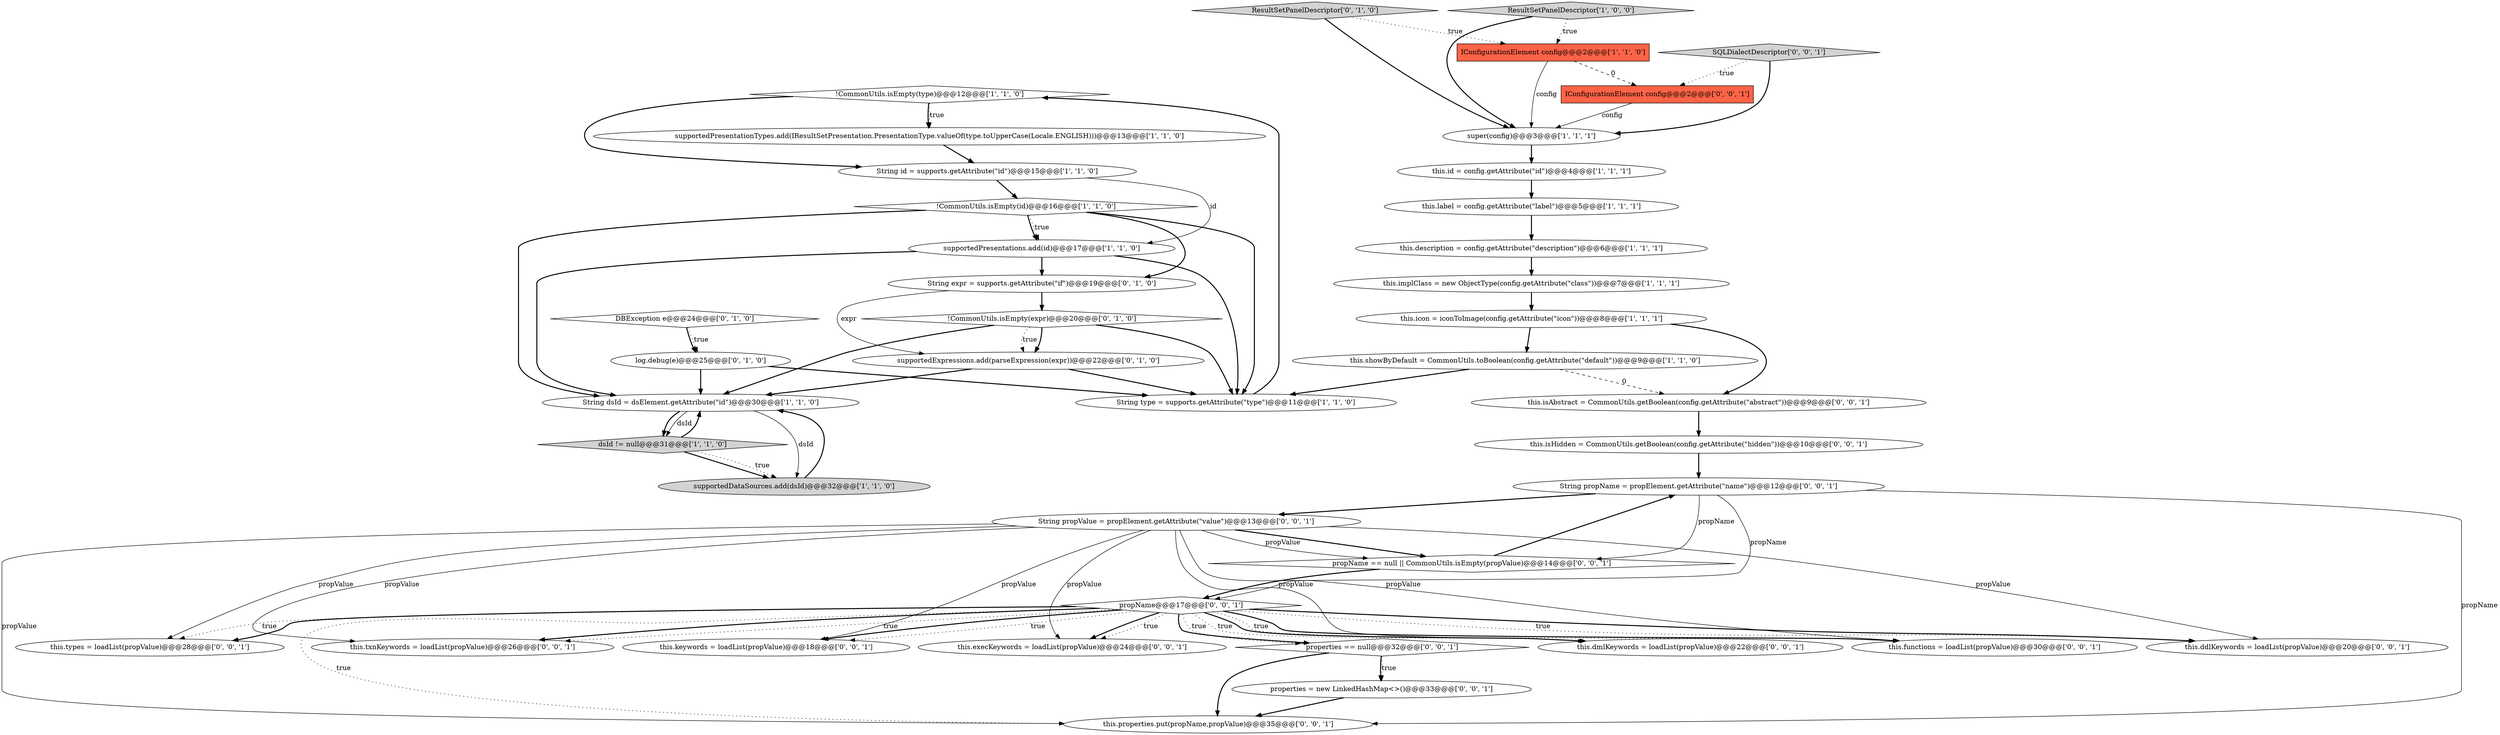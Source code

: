 digraph {
7 [style = filled, label = "!CommonUtils.isEmpty(type)@@@12@@@['1', '1', '0']", fillcolor = white, shape = diamond image = "AAA0AAABBB1BBB"];
18 [style = filled, label = "ResultSetPanelDescriptor['0', '1', '0']", fillcolor = lightgray, shape = diamond image = "AAA0AAABBB2BBB"];
1 [style = filled, label = "this.implClass = new ObjectType(config.getAttribute(\"class\"))@@@7@@@['1', '1', '1']", fillcolor = white, shape = ellipse image = "AAA0AAABBB1BBB"];
14 [style = filled, label = "supportedPresentationTypes.add(IResultSetPresentation.PresentationType.valueOf(type.toUpperCase(Locale.ENGLISH)))@@@13@@@['1', '1', '0']", fillcolor = white, shape = ellipse image = "AAA0AAABBB1BBB"];
11 [style = filled, label = "supportedPresentations.add(id)@@@17@@@['1', '1', '0']", fillcolor = white, shape = ellipse image = "AAA0AAABBB1BBB"];
24 [style = filled, label = "String propName = propElement.getAttribute(\"name\")@@@12@@@['0', '0', '1']", fillcolor = white, shape = ellipse image = "AAA0AAABBB3BBB"];
30 [style = filled, label = "properties == null@@@32@@@['0', '0', '1']", fillcolor = white, shape = diamond image = "AAA0AAABBB3BBB"];
34 [style = filled, label = "propName == null || CommonUtils.isEmpty(propValue)@@@14@@@['0', '0', '1']", fillcolor = white, shape = diamond image = "AAA0AAABBB3BBB"];
28 [style = filled, label = "this.isHidden = CommonUtils.getBoolean(config.getAttribute(\"hidden\"))@@@10@@@['0', '0', '1']", fillcolor = white, shape = ellipse image = "AAA0AAABBB3BBB"];
19 [style = filled, label = "DBException e@@@24@@@['0', '1', '0']", fillcolor = white, shape = diamond image = "AAA1AAABBB2BBB"];
36 [style = filled, label = "this.dmlKeywords = loadList(propValue)@@@22@@@['0', '0', '1']", fillcolor = white, shape = ellipse image = "AAA0AAABBB3BBB"];
29 [style = filled, label = "this.ddlKeywords = loadList(propValue)@@@20@@@['0', '0', '1']", fillcolor = white, shape = ellipse image = "AAA0AAABBB3BBB"];
0 [style = filled, label = "this.id = config.getAttribute(\"id\")@@@4@@@['1', '1', '1']", fillcolor = white, shape = ellipse image = "AAA0AAABBB1BBB"];
25 [style = filled, label = "String propValue = propElement.getAttribute(\"value\")@@@13@@@['0', '0', '1']", fillcolor = white, shape = ellipse image = "AAA0AAABBB3BBB"];
6 [style = filled, label = "this.description = config.getAttribute(\"description\")@@@6@@@['1', '1', '1']", fillcolor = white, shape = ellipse image = "AAA0AAABBB1BBB"];
12 [style = filled, label = "this.showByDefault = CommonUtils.toBoolean(config.getAttribute(\"default\"))@@@9@@@['1', '1', '0']", fillcolor = white, shape = ellipse image = "AAA0AAABBB1BBB"];
40 [style = filled, label = "this.functions = loadList(propValue)@@@30@@@['0', '0', '1']", fillcolor = white, shape = ellipse image = "AAA0AAABBB3BBB"];
4 [style = filled, label = "this.icon = iconToImage(config.getAttribute(\"icon\"))@@@8@@@['1', '1', '1']", fillcolor = white, shape = ellipse image = "AAA0AAABBB1BBB"];
13 [style = filled, label = "!CommonUtils.isEmpty(id)@@@16@@@['1', '1', '0']", fillcolor = white, shape = diamond image = "AAA0AAABBB1BBB"];
38 [style = filled, label = "this.types = loadList(propValue)@@@28@@@['0', '0', '1']", fillcolor = white, shape = ellipse image = "AAA0AAABBB3BBB"];
16 [style = filled, label = "String id = supports.getAttribute(\"id\")@@@15@@@['1', '1', '0']", fillcolor = white, shape = ellipse image = "AAA0AAABBB1BBB"];
2 [style = filled, label = "supportedDataSources.add(dsId)@@@32@@@['1', '1', '0']", fillcolor = lightgray, shape = ellipse image = "AAA0AAABBB1BBB"];
39 [style = filled, label = "this.properties.put(propName,propValue)@@@35@@@['0', '0', '1']", fillcolor = white, shape = ellipse image = "AAA0AAABBB3BBB"];
33 [style = filled, label = "this.txnKeywords = loadList(propValue)@@@26@@@['0', '0', '1']", fillcolor = white, shape = ellipse image = "AAA0AAABBB3BBB"];
3 [style = filled, label = "dsId != null@@@31@@@['1', '1', '0']", fillcolor = lightgray, shape = diamond image = "AAA0AAABBB1BBB"];
8 [style = filled, label = "ResultSetPanelDescriptor['1', '0', '0']", fillcolor = lightgray, shape = diamond image = "AAA0AAABBB1BBB"];
15 [style = filled, label = "this.label = config.getAttribute(\"label\")@@@5@@@['1', '1', '1']", fillcolor = white, shape = ellipse image = "AAA0AAABBB1BBB"];
17 [style = filled, label = "super(config)@@@3@@@['1', '1', '1']", fillcolor = white, shape = ellipse image = "AAA0AAABBB1BBB"];
22 [style = filled, label = "supportedExpressions.add(parseExpression(expr))@@@22@@@['0', '1', '0']", fillcolor = white, shape = ellipse image = "AAA1AAABBB2BBB"];
37 [style = filled, label = "propName@@@17@@@['0', '0', '1']", fillcolor = white, shape = diamond image = "AAA0AAABBB3BBB"];
27 [style = filled, label = "this.keywords = loadList(propValue)@@@18@@@['0', '0', '1']", fillcolor = white, shape = ellipse image = "AAA0AAABBB3BBB"];
20 [style = filled, label = "!CommonUtils.isEmpty(expr)@@@20@@@['0', '1', '0']", fillcolor = white, shape = diamond image = "AAA1AAABBB2BBB"];
32 [style = filled, label = "SQLDialectDescriptor['0', '0', '1']", fillcolor = lightgray, shape = diamond image = "AAA0AAABBB3BBB"];
21 [style = filled, label = "log.debug(e)@@@25@@@['0', '1', '0']", fillcolor = white, shape = ellipse image = "AAA1AAABBB2BBB"];
41 [style = filled, label = "properties = new LinkedHashMap<>()@@@33@@@['0', '0', '1']", fillcolor = white, shape = ellipse image = "AAA0AAABBB3BBB"];
35 [style = filled, label = "this.isAbstract = CommonUtils.getBoolean(config.getAttribute(\"abstract\"))@@@9@@@['0', '0', '1']", fillcolor = white, shape = ellipse image = "AAA0AAABBB3BBB"];
23 [style = filled, label = "String expr = supports.getAttribute(\"if\")@@@19@@@['0', '1', '0']", fillcolor = white, shape = ellipse image = "AAA1AAABBB2BBB"];
9 [style = filled, label = "IConfigurationElement config@@@2@@@['1', '1', '0']", fillcolor = tomato, shape = box image = "AAA0AAABBB1BBB"];
31 [style = filled, label = "this.execKeywords = loadList(propValue)@@@24@@@['0', '0', '1']", fillcolor = white, shape = ellipse image = "AAA0AAABBB3BBB"];
26 [style = filled, label = "IConfigurationElement config@@@2@@@['0', '0', '1']", fillcolor = tomato, shape = box image = "AAA0AAABBB3BBB"];
5 [style = filled, label = "String type = supports.getAttribute(\"type\")@@@11@@@['1', '1', '0']", fillcolor = white, shape = ellipse image = "AAA0AAABBB1BBB"];
10 [style = filled, label = "String dsId = dsElement.getAttribute(\"id\")@@@30@@@['1', '1', '0']", fillcolor = white, shape = ellipse image = "AAA0AAABBB1BBB"];
19->21 [style = dotted, label="true"];
3->10 [style = bold, label=""];
24->34 [style = solid, label="propName"];
20->10 [style = bold, label=""];
37->33 [style = bold, label=""];
2->10 [style = bold, label=""];
16->13 [style = bold, label=""];
15->6 [style = bold, label=""];
10->3 [style = bold, label=""];
30->41 [style = bold, label=""];
37->29 [style = dotted, label="true"];
13->11 [style = bold, label=""];
0->15 [style = bold, label=""];
37->30 [style = bold, label=""];
11->23 [style = bold, label=""];
13->10 [style = bold, label=""];
24->37 [style = solid, label="propName"];
37->31 [style = bold, label=""];
25->38 [style = solid, label="propValue"];
7->16 [style = bold, label=""];
25->34 [style = bold, label=""];
41->39 [style = bold, label=""];
9->26 [style = dashed, label="0"];
25->39 [style = solid, label="propValue"];
35->28 [style = bold, label=""];
7->14 [style = bold, label=""];
10->3 [style = solid, label="dsId"];
25->40 [style = solid, label="propValue"];
37->38 [style = bold, label=""];
37->40 [style = bold, label=""];
7->14 [style = dotted, label="true"];
25->34 [style = solid, label="propValue"];
37->30 [style = dotted, label="true"];
4->12 [style = bold, label=""];
1->4 [style = bold, label=""];
37->27 [style = dotted, label="true"];
12->35 [style = dashed, label="0"];
25->33 [style = solid, label="propValue"];
24->25 [style = bold, label=""];
22->10 [style = bold, label=""];
18->9 [style = dotted, label="true"];
37->36 [style = dotted, label="true"];
5->7 [style = bold, label=""];
13->5 [style = bold, label=""];
37->40 [style = dotted, label="true"];
14->16 [style = bold, label=""];
3->2 [style = bold, label=""];
13->23 [style = bold, label=""];
20->5 [style = bold, label=""];
4->35 [style = bold, label=""];
20->22 [style = bold, label=""];
13->11 [style = dotted, label="true"];
37->39 [style = dotted, label="true"];
16->11 [style = solid, label="id"];
23->22 [style = solid, label="expr"];
21->10 [style = bold, label=""];
37->38 [style = dotted, label="true"];
37->29 [style = bold, label=""];
26->17 [style = solid, label="config"];
11->10 [style = bold, label=""];
23->20 [style = bold, label=""];
10->2 [style = solid, label="dsId"];
37->33 [style = dotted, label="true"];
25->36 [style = solid, label="propValue"];
25->31 [style = solid, label="propValue"];
6->1 [style = bold, label=""];
17->0 [style = bold, label=""];
11->5 [style = bold, label=""];
30->39 [style = bold, label=""];
22->5 [style = bold, label=""];
9->17 [style = solid, label="config"];
34->24 [style = bold, label=""];
37->27 [style = bold, label=""];
32->26 [style = dotted, label="true"];
8->17 [style = bold, label=""];
24->39 [style = solid, label="propName"];
19->21 [style = bold, label=""];
37->36 [style = bold, label=""];
12->5 [style = bold, label=""];
28->24 [style = bold, label=""];
25->29 [style = solid, label="propValue"];
32->17 [style = bold, label=""];
3->2 [style = dotted, label="true"];
21->5 [style = bold, label=""];
20->22 [style = dotted, label="true"];
30->41 [style = dotted, label="true"];
18->17 [style = bold, label=""];
25->27 [style = solid, label="propValue"];
37->31 [style = dotted, label="true"];
34->37 [style = bold, label=""];
8->9 [style = dotted, label="true"];
}
